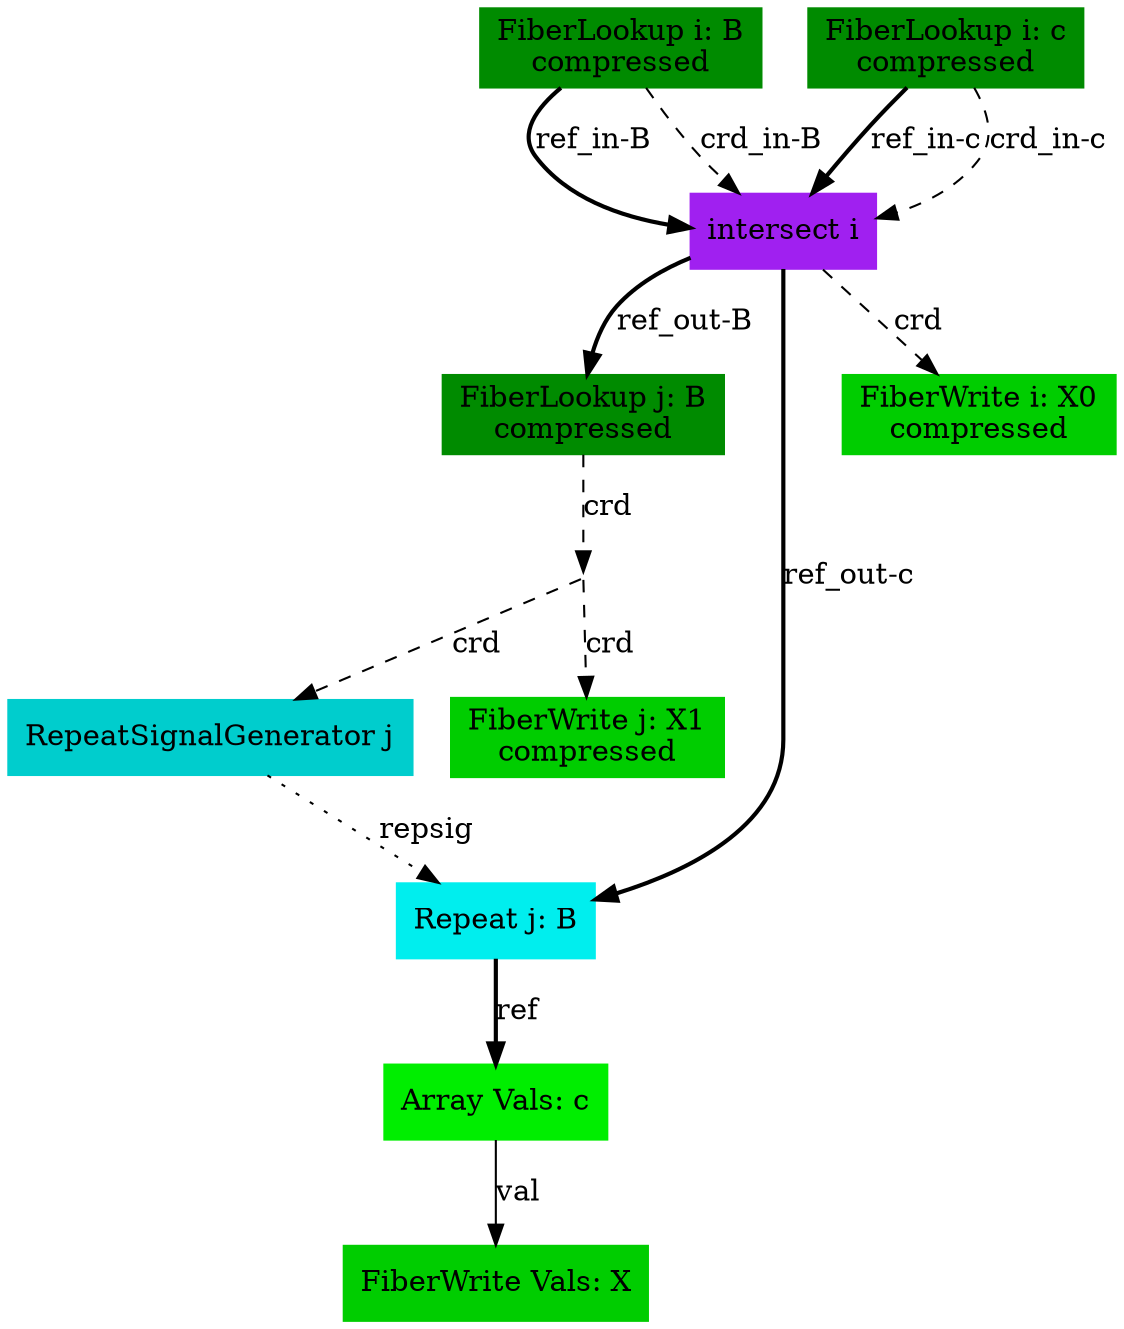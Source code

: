 digraph SAM {
    comment="X=ss01,B=ss01,c=s0"
    0 [comment="type=fiberlookup,index=i,tensor=B,mode=0,format=compressed,src=true,root=true" label="FiberLookup i: B\ncompressed" color=green4 shape=box style=filled type="fiberlookup" index="i" tensor="B" mode="0" format="compressed" src="true" root="true"]
    1 [comment="type=fiberlookup,index=i,tensor=c,mode=0,format=compressed,src=true,root=true" label="FiberLookup i: c\ncompressed" color=green4 shape=box style=filled type="fiberlookup" index="i" tensor="c" mode="0" format="compressed" src="true" root="true"]
    2 [comment="type=intersect,index=i" label="intersect i" color=purple shape=box style=filled type="intersect" index="i"]
    3 [comment="type=fiberlookup,index=j,tensor=B,mode=1,format=compressed,src=true,root=false" label="FiberLookup j: B\ncompressed" color=green4 shape=box style=filled type="fiberlookup" index="j" tensor="B" mode="1" format="compressed" src="true" root="false"]
    4 [comment="type=repsiggen,index=j" label="RepeatSignalGenerator j" color=cyan3 shape=box style=filled type="repsiggen" index="j"]
    5 [comment="type=repeat,index=j,tensor=c,root=false" label="Repeat j: B" color=cyan2 shape=box style=filled type="repeat" index="j" tensor="c" root="false"]
    6 [comment="type=arrayvals,tensor=c" label="Array Vals: c" color=green2 shape=box style=filled type="arrayvals" tensor="c"]
    7 [comment="type=fiberwrite,index=i,tensor=X,mode=0,format=compressed,segsize=2,crdsize=B0_dim,sink=true" label="FiberWrite i: X0\ncompressed" color=green3 shape=box style=filled type="fiberwrite" index="i" tensor="X" mode="0" format="compressed" segsize="2" crdsize="B0_dim" sink="true"]
    8 [comment="type=fiberwrite,index=j,tensor=X,mode=1,format=compressed,segsize=B0_dim+1,crdsize=B0_dim*B1_dim,sink=true" label="FiberWrite j: X1\ncompressed" color=green3 shape=box style=filled type="fiberwrite" index="j" tensor="X" mode="1" format="compressed" segsize="B0_dim+1" crdsize="B0_dim*B1_dim" sink="true"]
    9 [comment="type=fiberwrite,mode=vals,tensor=X,size=1*B0_dim*B1_dim,sink=true" label="FiberWrite Vals: X" color=green3 shape=box style=filled type="fiberwrite" tensor="X" mode="vals" size="1*B0_dim*B1_dim" sink="true"]
    10 [comment="type=broadcast" shape=point style=invis type="broadcast"]
    0 -> 2 [label="ref_in-B" style=bold type="ref" comment="in-B"]
    0 -> 2 [label="crd_in-B" style=dashed type="crd" comment="in-B"]
    1 -> 2 [label="ref_in-c" style=bold type="ref" comment="in-c"]
    1 -> 2 [label="crd_in-c" style=dashed type="crd" comment="in-c"]
    2 -> 3 [label="ref_out-B" style=bold type="ref" comment="out-B"]
    2 -> 7 [label="crd" style=dashed type="crd"]
    3 -> 10 [label="crd" style=dashed type="crd"]
    10 -> 4 [label="crd" style=dashed type="crd"]
    10 -> 8 [label="crd" style=dashed type="crd"]
    4 -> 5 [label="repsig" style=dotted type="repsig"]
    2 -> 5 [label="ref_out-c" style=bold type="ref" comment="out-c"]
    5 -> 6 [label="ref" style=bold type="ref"]
    6 -> 9 [label="val" type="val"]
}
